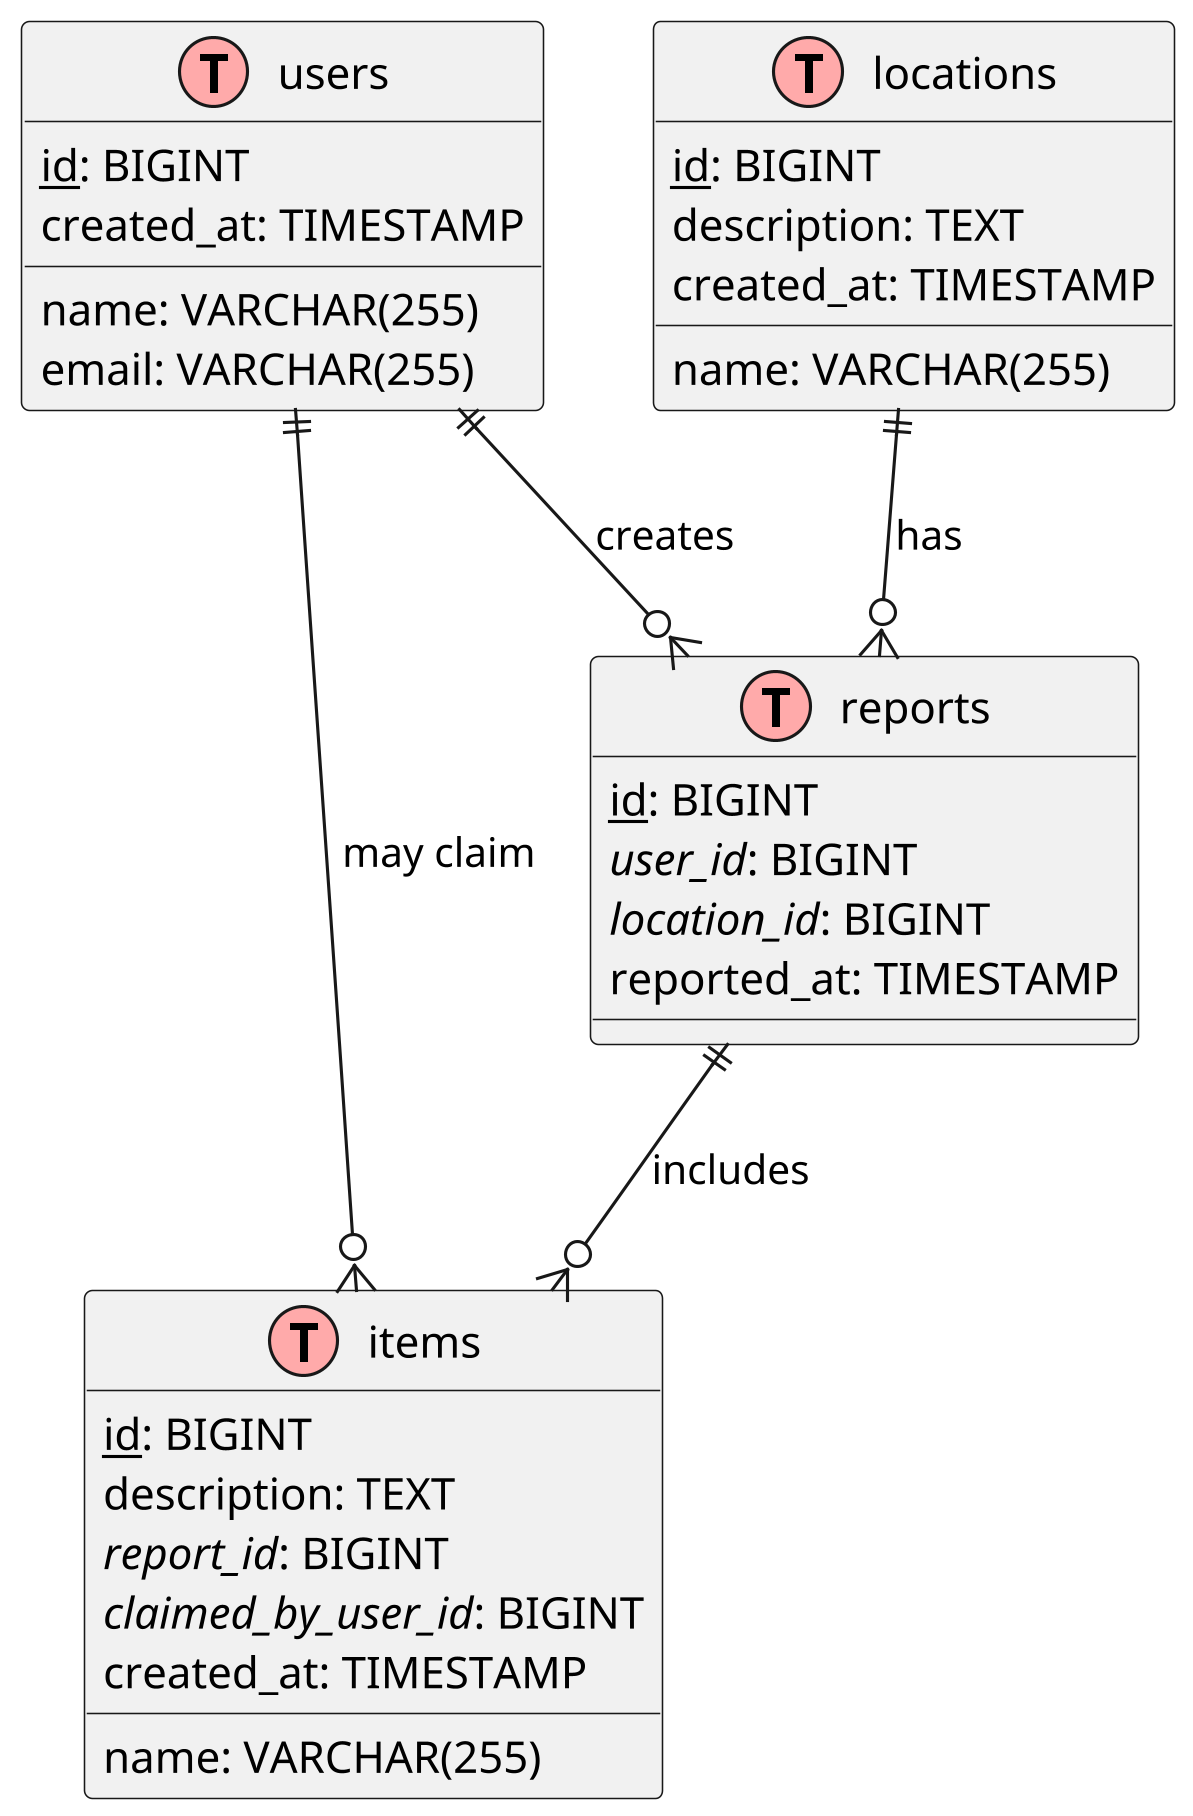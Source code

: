 @startuml
skinparam dpi 300

!define Table(name,desc) class name as "desc" << (T,#FFAAAA) >>
!define primaryKey(field) <u>field</u>
!define foreignKey(field) <i>field</i>

Table(users, "users") {
  primaryKey(id): BIGINT
  name: VARCHAR(255)
  email: VARCHAR(255)
  created_at: TIMESTAMP
}

Table(locations, "locations") {
  primaryKey(id): BIGINT
  name: VARCHAR(255)
  description: TEXT
  created_at: TIMESTAMP
}

Table(items, "items") {
  primaryKey(id): BIGINT
  name: VARCHAR(255)
  description: TEXT
  foreignKey(report_id): BIGINT
  foreignKey(claimed_by_user_id): BIGINT
  created_at: TIMESTAMP
}

Table(reports, "reports") {
  primaryKey(id): BIGINT
  foreignKey(user_id): BIGINT
  foreignKey(location_id): BIGINT
  reported_at: TIMESTAMP
}

' Relationships
users ||--o{ reports : creates
locations ||--o{ reports : has
reports ||--o{ items : includes
users ||--o{ items : may claim

@enduml
